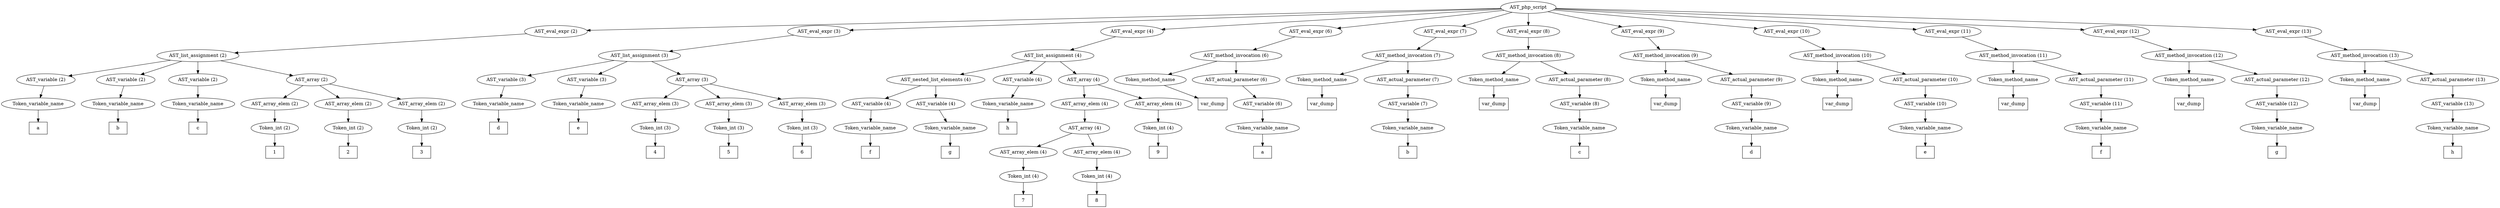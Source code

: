 /*
 * AST in dot format generated by phc -- the PHP compiler
 */

digraph AST {
node_0 [label="AST_php_script"];
node_1 [label="AST_eval_expr (2)"];
node_2 [label="AST_list_assignment (2)"];
node_3 [label="AST_variable (2)"];
node_4 [label="Token_variable_name"];
node_5 [label="a", shape=box]
node_4 -> node_5;
node_3 -> node_4;
node_6 [label="AST_variable (2)"];
node_7 [label="Token_variable_name"];
node_8 [label="b", shape=box]
node_7 -> node_8;
node_6 -> node_7;
node_9 [label="AST_variable (2)"];
node_10 [label="Token_variable_name"];
node_11 [label="c", shape=box]
node_10 -> node_11;
node_9 -> node_10;
node_12 [label="AST_array (2)"];
node_13 [label="AST_array_elem (2)"];
node_14 [label="Token_int (2)"];
node_15 [label="1", shape=box]
node_14 -> node_15;
node_13 -> node_14;
node_16 [label="AST_array_elem (2)"];
node_17 [label="Token_int (2)"];
node_18 [label="2", shape=box]
node_17 -> node_18;
node_16 -> node_17;
node_19 [label="AST_array_elem (2)"];
node_20 [label="Token_int (2)"];
node_21 [label="3", shape=box]
node_20 -> node_21;
node_19 -> node_20;
node_12 -> node_19;
node_12 -> node_16;
node_12 -> node_13;
node_2 -> node_12;
node_2 -> node_9;
node_2 -> node_6;
node_2 -> node_3;
node_1 -> node_2;
node_22 [label="AST_eval_expr (3)"];
node_23 [label="AST_list_assignment (3)"];
node_24 [label="AST_variable (3)"];
node_25 [label="Token_variable_name"];
node_26 [label="d", shape=box]
node_25 -> node_26;
node_24 -> node_25;
node_27 [label="AST_variable (3)"];
node_28 [label="Token_variable_name"];
node_29 [label="e", shape=box]
node_28 -> node_29;
node_27 -> node_28;
node_30 [label="AST_array (3)"];
node_31 [label="AST_array_elem (3)"];
node_32 [label="Token_int (3)"];
node_33 [label="4", shape=box]
node_32 -> node_33;
node_31 -> node_32;
node_34 [label="AST_array_elem (3)"];
node_35 [label="Token_int (3)"];
node_36 [label="5", shape=box]
node_35 -> node_36;
node_34 -> node_35;
node_37 [label="AST_array_elem (3)"];
node_38 [label="Token_int (3)"];
node_39 [label="6", shape=box]
node_38 -> node_39;
node_37 -> node_38;
node_30 -> node_37;
node_30 -> node_34;
node_30 -> node_31;
node_23 -> node_30;
node_23 -> node_27;
node_23 -> node_24;
node_22 -> node_23;
node_40 [label="AST_eval_expr (4)"];
node_41 [label="AST_list_assignment (4)"];
node_42 [label="AST_nested_list_elements (4)"];
node_43 [label="AST_variable (4)"];
node_44 [label="Token_variable_name"];
node_45 [label="f", shape=box]
node_44 -> node_45;
node_43 -> node_44;
node_46 [label="AST_variable (4)"];
node_47 [label="Token_variable_name"];
node_48 [label="g", shape=box]
node_47 -> node_48;
node_46 -> node_47;
node_42 -> node_46;
node_42 -> node_43;
node_49 [label="AST_variable (4)"];
node_50 [label="Token_variable_name"];
node_51 [label="h", shape=box]
node_50 -> node_51;
node_49 -> node_50;
node_52 [label="AST_array (4)"];
node_53 [label="AST_array_elem (4)"];
node_54 [label="AST_array (4)"];
node_55 [label="AST_array_elem (4)"];
node_56 [label="Token_int (4)"];
node_57 [label="7", shape=box]
node_56 -> node_57;
node_55 -> node_56;
node_58 [label="AST_array_elem (4)"];
node_59 [label="Token_int (4)"];
node_60 [label="8", shape=box]
node_59 -> node_60;
node_58 -> node_59;
node_54 -> node_58;
node_54 -> node_55;
node_53 -> node_54;
node_61 [label="AST_array_elem (4)"];
node_62 [label="Token_int (4)"];
node_63 [label="9", shape=box]
node_62 -> node_63;
node_61 -> node_62;
node_52 -> node_61;
node_52 -> node_53;
node_41 -> node_52;
node_41 -> node_49;
node_41 -> node_42;
node_40 -> node_41;
node_64 [label="AST_eval_expr (6)"];
node_65 [label="AST_method_invocation (6)"];
node_66 [label="Token_method_name"];
node_67 [label="var_dump", shape=box]
node_66 -> node_67;
node_68 [label="AST_actual_parameter (6)"];
node_69 [label="AST_variable (6)"];
node_70 [label="Token_variable_name"];
node_71 [label="a", shape=box]
node_70 -> node_71;
node_69 -> node_70;
node_68 -> node_69;
node_65 -> node_68;
node_65 -> node_66;
node_64 -> node_65;
node_72 [label="AST_eval_expr (7)"];
node_73 [label="AST_method_invocation (7)"];
node_74 [label="Token_method_name"];
node_75 [label="var_dump", shape=box]
node_74 -> node_75;
node_76 [label="AST_actual_parameter (7)"];
node_77 [label="AST_variable (7)"];
node_78 [label="Token_variable_name"];
node_79 [label="b", shape=box]
node_78 -> node_79;
node_77 -> node_78;
node_76 -> node_77;
node_73 -> node_76;
node_73 -> node_74;
node_72 -> node_73;
node_80 [label="AST_eval_expr (8)"];
node_81 [label="AST_method_invocation (8)"];
node_82 [label="Token_method_name"];
node_83 [label="var_dump", shape=box]
node_82 -> node_83;
node_84 [label="AST_actual_parameter (8)"];
node_85 [label="AST_variable (8)"];
node_86 [label="Token_variable_name"];
node_87 [label="c", shape=box]
node_86 -> node_87;
node_85 -> node_86;
node_84 -> node_85;
node_81 -> node_84;
node_81 -> node_82;
node_80 -> node_81;
node_88 [label="AST_eval_expr (9)"];
node_89 [label="AST_method_invocation (9)"];
node_90 [label="Token_method_name"];
node_91 [label="var_dump", shape=box]
node_90 -> node_91;
node_92 [label="AST_actual_parameter (9)"];
node_93 [label="AST_variable (9)"];
node_94 [label="Token_variable_name"];
node_95 [label="d", shape=box]
node_94 -> node_95;
node_93 -> node_94;
node_92 -> node_93;
node_89 -> node_92;
node_89 -> node_90;
node_88 -> node_89;
node_96 [label="AST_eval_expr (10)"];
node_97 [label="AST_method_invocation (10)"];
node_98 [label="Token_method_name"];
node_99 [label="var_dump", shape=box]
node_98 -> node_99;
node_100 [label="AST_actual_parameter (10)"];
node_101 [label="AST_variable (10)"];
node_102 [label="Token_variable_name"];
node_103 [label="e", shape=box]
node_102 -> node_103;
node_101 -> node_102;
node_100 -> node_101;
node_97 -> node_100;
node_97 -> node_98;
node_96 -> node_97;
node_104 [label="AST_eval_expr (11)"];
node_105 [label="AST_method_invocation (11)"];
node_106 [label="Token_method_name"];
node_107 [label="var_dump", shape=box]
node_106 -> node_107;
node_108 [label="AST_actual_parameter (11)"];
node_109 [label="AST_variable (11)"];
node_110 [label="Token_variable_name"];
node_111 [label="f", shape=box]
node_110 -> node_111;
node_109 -> node_110;
node_108 -> node_109;
node_105 -> node_108;
node_105 -> node_106;
node_104 -> node_105;
node_112 [label="AST_eval_expr (12)"];
node_113 [label="AST_method_invocation (12)"];
node_114 [label="Token_method_name"];
node_115 [label="var_dump", shape=box]
node_114 -> node_115;
node_116 [label="AST_actual_parameter (12)"];
node_117 [label="AST_variable (12)"];
node_118 [label="Token_variable_name"];
node_119 [label="g", shape=box]
node_118 -> node_119;
node_117 -> node_118;
node_116 -> node_117;
node_113 -> node_116;
node_113 -> node_114;
node_112 -> node_113;
node_120 [label="AST_eval_expr (13)"];
node_121 [label="AST_method_invocation (13)"];
node_122 [label="Token_method_name"];
node_123 [label="var_dump", shape=box]
node_122 -> node_123;
node_124 [label="AST_actual_parameter (13)"];
node_125 [label="AST_variable (13)"];
node_126 [label="Token_variable_name"];
node_127 [label="h", shape=box]
node_126 -> node_127;
node_125 -> node_126;
node_124 -> node_125;
node_121 -> node_124;
node_121 -> node_122;
node_120 -> node_121;
node_0 -> node_120;
node_0 -> node_112;
node_0 -> node_104;
node_0 -> node_96;
node_0 -> node_88;
node_0 -> node_80;
node_0 -> node_72;
node_0 -> node_64;
node_0 -> node_40;
node_0 -> node_22;
node_0 -> node_1;
}
